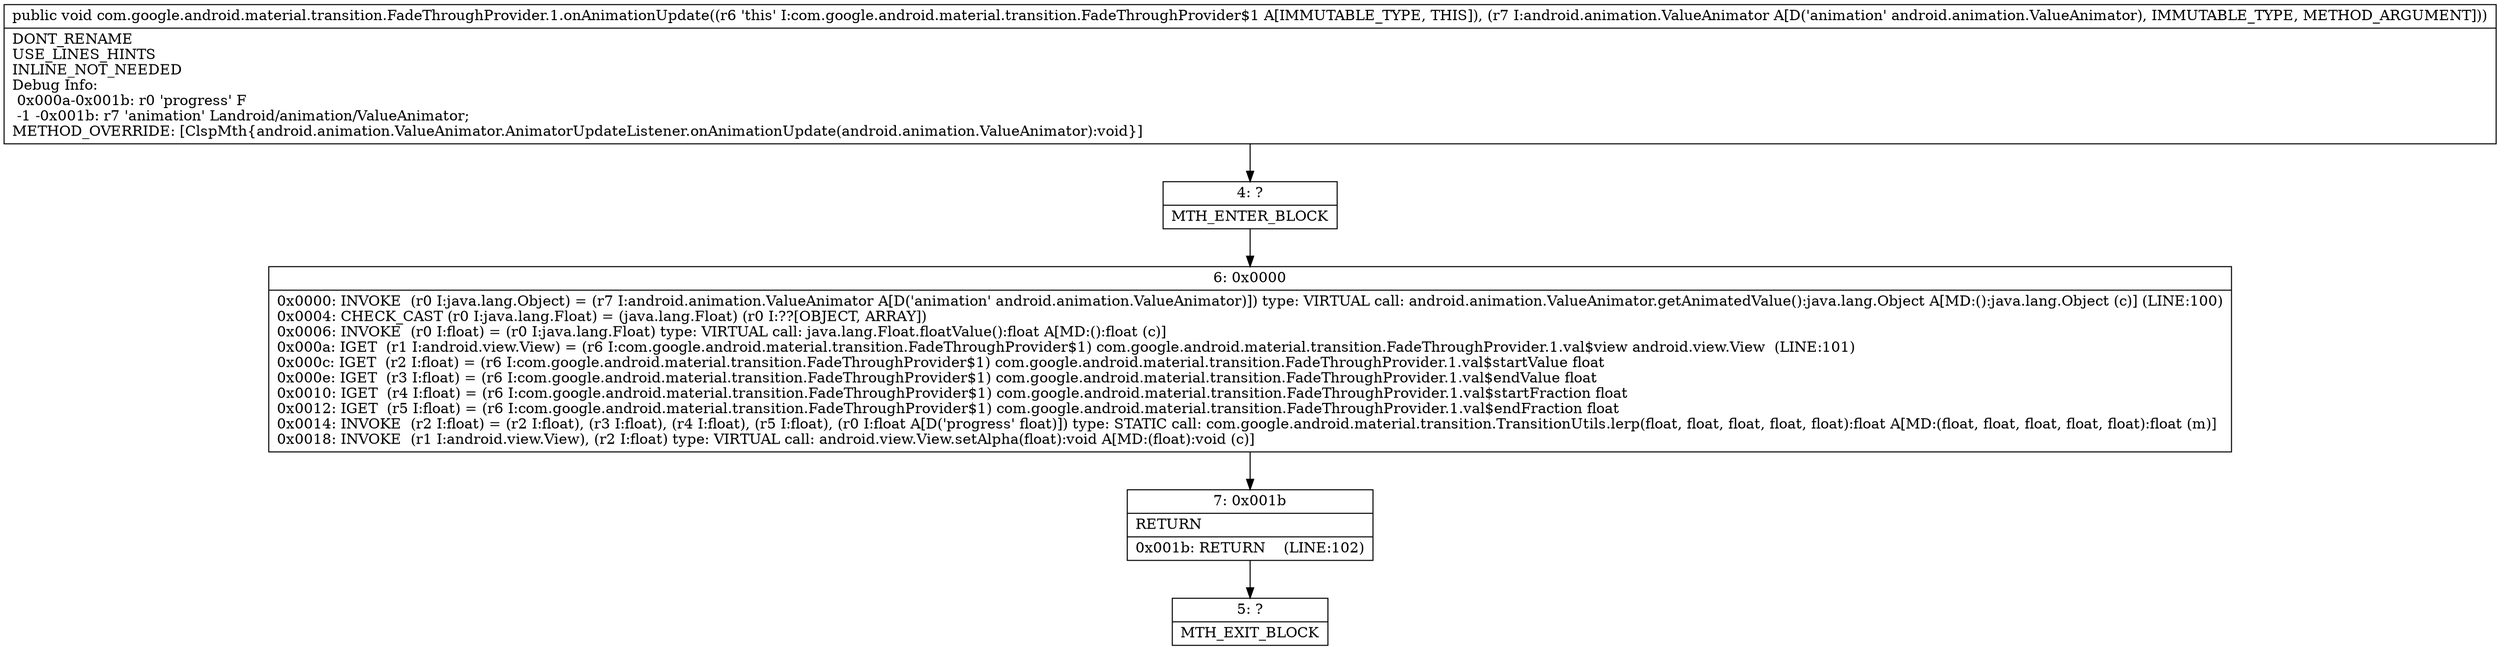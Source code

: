 digraph "CFG forcom.google.android.material.transition.FadeThroughProvider.1.onAnimationUpdate(Landroid\/animation\/ValueAnimator;)V" {
Node_4 [shape=record,label="{4\:\ ?|MTH_ENTER_BLOCK\l}"];
Node_6 [shape=record,label="{6\:\ 0x0000|0x0000: INVOKE  (r0 I:java.lang.Object) = (r7 I:android.animation.ValueAnimator A[D('animation' android.animation.ValueAnimator)]) type: VIRTUAL call: android.animation.ValueAnimator.getAnimatedValue():java.lang.Object A[MD:():java.lang.Object (c)] (LINE:100)\l0x0004: CHECK_CAST (r0 I:java.lang.Float) = (java.lang.Float) (r0 I:??[OBJECT, ARRAY]) \l0x0006: INVOKE  (r0 I:float) = (r0 I:java.lang.Float) type: VIRTUAL call: java.lang.Float.floatValue():float A[MD:():float (c)]\l0x000a: IGET  (r1 I:android.view.View) = (r6 I:com.google.android.material.transition.FadeThroughProvider$1) com.google.android.material.transition.FadeThroughProvider.1.val$view android.view.View  (LINE:101)\l0x000c: IGET  (r2 I:float) = (r6 I:com.google.android.material.transition.FadeThroughProvider$1) com.google.android.material.transition.FadeThroughProvider.1.val$startValue float \l0x000e: IGET  (r3 I:float) = (r6 I:com.google.android.material.transition.FadeThroughProvider$1) com.google.android.material.transition.FadeThroughProvider.1.val$endValue float \l0x0010: IGET  (r4 I:float) = (r6 I:com.google.android.material.transition.FadeThroughProvider$1) com.google.android.material.transition.FadeThroughProvider.1.val$startFraction float \l0x0012: IGET  (r5 I:float) = (r6 I:com.google.android.material.transition.FadeThroughProvider$1) com.google.android.material.transition.FadeThroughProvider.1.val$endFraction float \l0x0014: INVOKE  (r2 I:float) = (r2 I:float), (r3 I:float), (r4 I:float), (r5 I:float), (r0 I:float A[D('progress' float)]) type: STATIC call: com.google.android.material.transition.TransitionUtils.lerp(float, float, float, float, float):float A[MD:(float, float, float, float, float):float (m)]\l0x0018: INVOKE  (r1 I:android.view.View), (r2 I:float) type: VIRTUAL call: android.view.View.setAlpha(float):void A[MD:(float):void (c)]\l}"];
Node_7 [shape=record,label="{7\:\ 0x001b|RETURN\l|0x001b: RETURN    (LINE:102)\l}"];
Node_5 [shape=record,label="{5\:\ ?|MTH_EXIT_BLOCK\l}"];
MethodNode[shape=record,label="{public void com.google.android.material.transition.FadeThroughProvider.1.onAnimationUpdate((r6 'this' I:com.google.android.material.transition.FadeThroughProvider$1 A[IMMUTABLE_TYPE, THIS]), (r7 I:android.animation.ValueAnimator A[D('animation' android.animation.ValueAnimator), IMMUTABLE_TYPE, METHOD_ARGUMENT]))  | DONT_RENAME\lUSE_LINES_HINTS\lINLINE_NOT_NEEDED\lDebug Info:\l  0x000a\-0x001b: r0 'progress' F\l  \-1 \-0x001b: r7 'animation' Landroid\/animation\/ValueAnimator;\lMETHOD_OVERRIDE: [ClspMth\{android.animation.ValueAnimator.AnimatorUpdateListener.onAnimationUpdate(android.animation.ValueAnimator):void\}]\l}"];
MethodNode -> Node_4;Node_4 -> Node_6;
Node_6 -> Node_7;
Node_7 -> Node_5;
}

